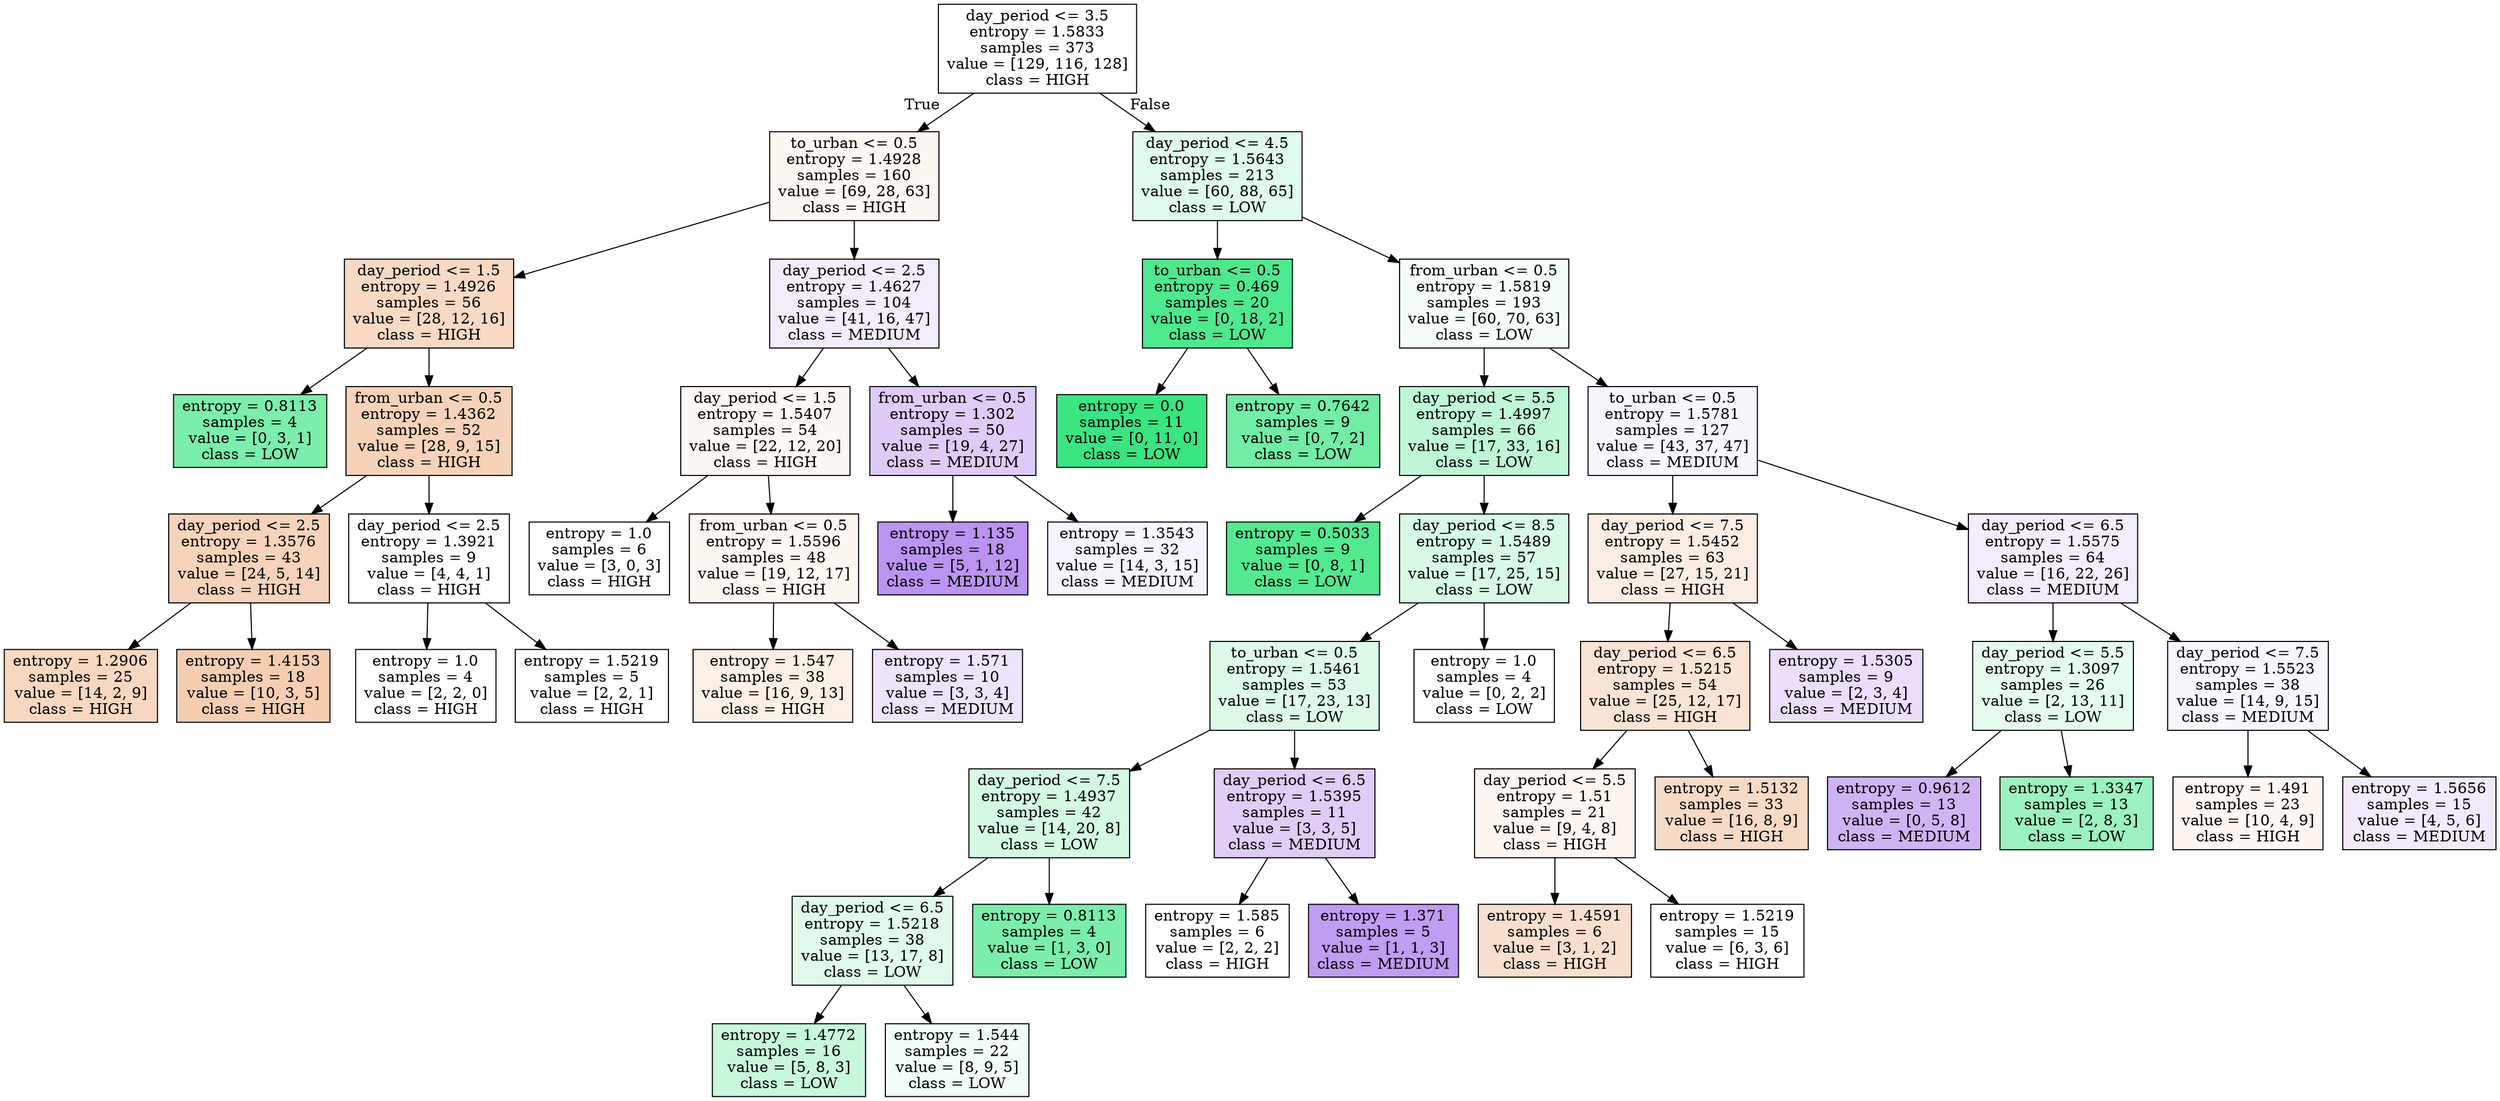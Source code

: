 digraph Tree {
node [shape=box, style="filled", color="black"] ;
0 [label="day_period <= 3.5\nentropy = 1.5833\nsamples = 373\nvalue = [129, 116, 128]\nclass = HIGH", fillcolor="#e5813901"] ;
1 [label="to_urban <= 0.5\nentropy = 1.4928\nsamples = 160\nvalue = [69, 28, 63]\nclass = HIGH", fillcolor="#e5813910"] ;
0 -> 1 [labeldistance=2.5, labelangle=45, headlabel="True"] ;
2 [label="day_period <= 1.5\nentropy = 1.4926\nsamples = 56\nvalue = [28, 12, 16]\nclass = HIGH", fillcolor="#e581394c"] ;
1 -> 2 ;
3 [label="entropy = 0.8113\nsamples = 4\nvalue = [0, 3, 1]\nclass = LOW", fillcolor="#39e581aa"] ;
2 -> 3 ;
4 [label="from_urban <= 0.5\nentropy = 1.4362\nsamples = 52\nvalue = [28, 9, 15]\nclass = HIGH", fillcolor="#e581395a"] ;
2 -> 4 ;
5 [label="day_period <= 2.5\nentropy = 1.3576\nsamples = 43\nvalue = [24, 5, 14]\nclass = HIGH", fillcolor="#e5813958"] ;
4 -> 5 ;
6 [label="entropy = 1.2906\nsamples = 25\nvalue = [14, 2, 9]\nclass = HIGH", fillcolor="#e5813950"] ;
5 -> 6 ;
7 [label="entropy = 1.4153\nsamples = 18\nvalue = [10, 3, 5]\nclass = HIGH", fillcolor="#e5813962"] ;
5 -> 7 ;
8 [label="day_period <= 2.5\nentropy = 1.3921\nsamples = 9\nvalue = [4, 4, 1]\nclass = HIGH", fillcolor="#e5813900"] ;
4 -> 8 ;
9 [label="entropy = 1.0\nsamples = 4\nvalue = [2, 2, 0]\nclass = HIGH", fillcolor="#e5813900"] ;
8 -> 9 ;
10 [label="entropy = 1.5219\nsamples = 5\nvalue = [2, 2, 1]\nclass = HIGH", fillcolor="#e5813900"] ;
8 -> 10 ;
11 [label="day_period <= 2.5\nentropy = 1.4627\nsamples = 104\nvalue = [41, 16, 47]\nclass = MEDIUM", fillcolor="#8139e518"] ;
1 -> 11 ;
12 [label="day_period <= 1.5\nentropy = 1.5407\nsamples = 54\nvalue = [22, 12, 20]\nclass = HIGH", fillcolor="#e581390f"] ;
11 -> 12 ;
13 [label="entropy = 1.0\nsamples = 6\nvalue = [3, 0, 3]\nclass = HIGH", fillcolor="#e5813900"] ;
12 -> 13 ;
14 [label="from_urban <= 0.5\nentropy = 1.5596\nsamples = 48\nvalue = [19, 12, 17]\nclass = HIGH", fillcolor="#e5813910"] ;
12 -> 14 ;
15 [label="entropy = 1.547\nsamples = 38\nvalue = [16, 9, 13]\nclass = HIGH", fillcolor="#e581391f"] ;
14 -> 15 ;
16 [label="entropy = 1.571\nsamples = 10\nvalue = [3, 3, 4]\nclass = MEDIUM", fillcolor="#8139e524"] ;
14 -> 16 ;
17 [label="from_urban <= 0.5\nentropy = 1.302\nsamples = 50\nvalue = [19, 4, 27]\nclass = MEDIUM", fillcolor="#8139e542"] ;
11 -> 17 ;
18 [label="entropy = 1.135\nsamples = 18\nvalue = [5, 1, 12]\nclass = MEDIUM", fillcolor="#8139e589"] ;
17 -> 18 ;
19 [label="entropy = 1.3543\nsamples = 32\nvalue = [14, 3, 15]\nclass = MEDIUM", fillcolor="#8139e50e"] ;
17 -> 19 ;
20 [label="day_period <= 4.5\nentropy = 1.5643\nsamples = 213\nvalue = [60, 88, 65]\nclass = LOW", fillcolor="#39e58128"] ;
0 -> 20 [labeldistance=2.5, labelangle=-45, headlabel="False"] ;
21 [label="to_urban <= 0.5\nentropy = 0.469\nsamples = 20\nvalue = [0, 18, 2]\nclass = LOW", fillcolor="#39e581e3"] ;
20 -> 21 ;
22 [label="entropy = 0.0\nsamples = 11\nvalue = [0, 11, 0]\nclass = LOW", fillcolor="#39e581ff"] ;
21 -> 22 ;
23 [label="entropy = 0.7642\nsamples = 9\nvalue = [0, 7, 2]\nclass = LOW", fillcolor="#39e581b6"] ;
21 -> 23 ;
24 [label="from_urban <= 0.5\nentropy = 1.5819\nsamples = 193\nvalue = [60, 70, 63]\nclass = LOW", fillcolor="#39e5810e"] ;
20 -> 24 ;
25 [label="day_period <= 5.5\nentropy = 1.4997\nsamples = 66\nvalue = [17, 33, 16]\nclass = LOW", fillcolor="#39e58153"] ;
24 -> 25 ;
26 [label="entropy = 0.5033\nsamples = 9\nvalue = [0, 8, 1]\nclass = LOW", fillcolor="#39e581df"] ;
25 -> 26 ;
27 [label="day_period <= 8.5\nentropy = 1.5489\nsamples = 57\nvalue = [17, 25, 15]\nclass = LOW", fillcolor="#39e58133"] ;
25 -> 27 ;
28 [label="to_urban <= 0.5\nentropy = 1.5461\nsamples = 53\nvalue = [17, 23, 13]\nclass = LOW", fillcolor="#39e5812b"] ;
27 -> 28 ;
29 [label="day_period <= 7.5\nentropy = 1.4937\nsamples = 42\nvalue = [14, 20, 8]\nclass = LOW", fillcolor="#39e58137"] ;
28 -> 29 ;
30 [label="day_period <= 6.5\nentropy = 1.5218\nsamples = 38\nvalue = [13, 17, 8]\nclass = LOW", fillcolor="#39e58129"] ;
29 -> 30 ;
31 [label="entropy = 1.4772\nsamples = 16\nvalue = [5, 8, 3]\nclass = LOW", fillcolor="#39e58146"] ;
30 -> 31 ;
32 [label="entropy = 1.544\nsamples = 22\nvalue = [8, 9, 5]\nclass = LOW", fillcolor="#39e58112"] ;
30 -> 32 ;
33 [label="entropy = 0.8113\nsamples = 4\nvalue = [1, 3, 0]\nclass = LOW", fillcolor="#39e581aa"] ;
29 -> 33 ;
34 [label="day_period <= 6.5\nentropy = 1.5395\nsamples = 11\nvalue = [3, 3, 5]\nclass = MEDIUM", fillcolor="#8139e540"] ;
28 -> 34 ;
35 [label="entropy = 1.585\nsamples = 6\nvalue = [2, 2, 2]\nclass = HIGH", fillcolor="#e5813900"] ;
34 -> 35 ;
36 [label="entropy = 1.371\nsamples = 5\nvalue = [1, 1, 3]\nclass = MEDIUM", fillcolor="#8139e57f"] ;
34 -> 36 ;
37 [label="entropy = 1.0\nsamples = 4\nvalue = [0, 2, 2]\nclass = LOW", fillcolor="#39e58100"] ;
27 -> 37 ;
38 [label="to_urban <= 0.5\nentropy = 1.5781\nsamples = 127\nvalue = [43, 37, 47]\nclass = MEDIUM", fillcolor="#8139e50c"] ;
24 -> 38 ;
39 [label="day_period <= 7.5\nentropy = 1.5452\nsamples = 63\nvalue = [27, 15, 21]\nclass = HIGH", fillcolor="#e5813924"] ;
38 -> 39 ;
40 [label="day_period <= 6.5\nentropy = 1.5215\nsamples = 54\nvalue = [25, 12, 17]\nclass = HIGH", fillcolor="#e5813937"] ;
39 -> 40 ;
41 [label="day_period <= 5.5\nentropy = 1.51\nsamples = 21\nvalue = [9, 4, 8]\nclass = HIGH", fillcolor="#e5813914"] ;
40 -> 41 ;
42 [label="entropy = 1.4591\nsamples = 6\nvalue = [3, 1, 2]\nclass = HIGH", fillcolor="#e5813940"] ;
41 -> 42 ;
43 [label="entropy = 1.5219\nsamples = 15\nvalue = [6, 3, 6]\nclass = HIGH", fillcolor="#e5813900"] ;
41 -> 43 ;
44 [label="entropy = 1.5132\nsamples = 33\nvalue = [16, 8, 9]\nclass = HIGH", fillcolor="#e581394a"] ;
40 -> 44 ;
45 [label="entropy = 1.5305\nsamples = 9\nvalue = [2, 3, 4]\nclass = MEDIUM", fillcolor="#8139e52a"] ;
39 -> 45 ;
46 [label="day_period <= 6.5\nentropy = 1.5575\nsamples = 64\nvalue = [16, 22, 26]\nclass = MEDIUM", fillcolor="#8139e518"] ;
38 -> 46 ;
47 [label="day_period <= 5.5\nentropy = 1.3097\nsamples = 26\nvalue = [2, 13, 11]\nclass = LOW", fillcolor="#39e58122"] ;
46 -> 47 ;
48 [label="entropy = 0.9612\nsamples = 13\nvalue = [0, 5, 8]\nclass = MEDIUM", fillcolor="#8139e560"] ;
47 -> 48 ;
49 [label="entropy = 1.3347\nsamples = 13\nvalue = [2, 8, 3]\nclass = LOW", fillcolor="#39e58180"] ;
47 -> 49 ;
50 [label="day_period <= 7.5\nentropy = 1.5523\nsamples = 38\nvalue = [14, 9, 15]\nclass = MEDIUM", fillcolor="#8139e50b"] ;
46 -> 50 ;
51 [label="entropy = 1.491\nsamples = 23\nvalue = [10, 4, 9]\nclass = HIGH", fillcolor="#e5813912"] ;
50 -> 51 ;
52 [label="entropy = 1.5656\nsamples = 15\nvalue = [4, 5, 6]\nclass = MEDIUM", fillcolor="#8139e51a"] ;
50 -> 52 ;
}
